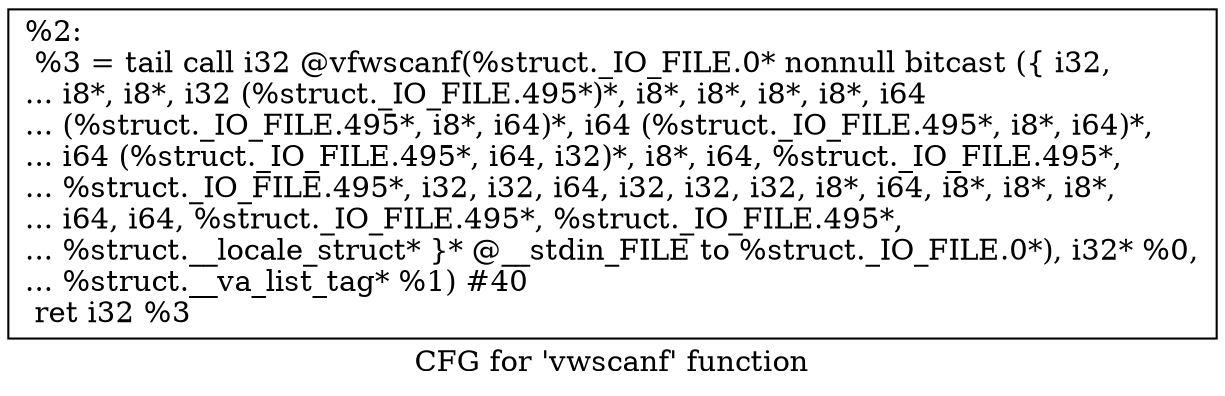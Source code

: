digraph "CFG for 'vwscanf' function" {
	label="CFG for 'vwscanf' function";

	Node0x1a43ba0 [shape=record,label="{%2:\l  %3 = tail call i32 @vfwscanf(%struct._IO_FILE.0* nonnull bitcast (\{ i32,\l... i8*, i8*, i32 (%struct._IO_FILE.495*)*, i8*, i8*, i8*, i8*, i64\l... (%struct._IO_FILE.495*, i8*, i64)*, i64 (%struct._IO_FILE.495*, i8*, i64)*,\l... i64 (%struct._IO_FILE.495*, i64, i32)*, i8*, i64, %struct._IO_FILE.495*,\l... %struct._IO_FILE.495*, i32, i32, i64, i32, i32, i32, i8*, i64, i8*, i8*, i8*,\l... i64, i64, %struct._IO_FILE.495*, %struct._IO_FILE.495*,\l... %struct.__locale_struct* \}* @__stdin_FILE to %struct._IO_FILE.0*), i32* %0,\l... %struct.__va_list_tag* %1) #40\l  ret i32 %3\l}"];
}
